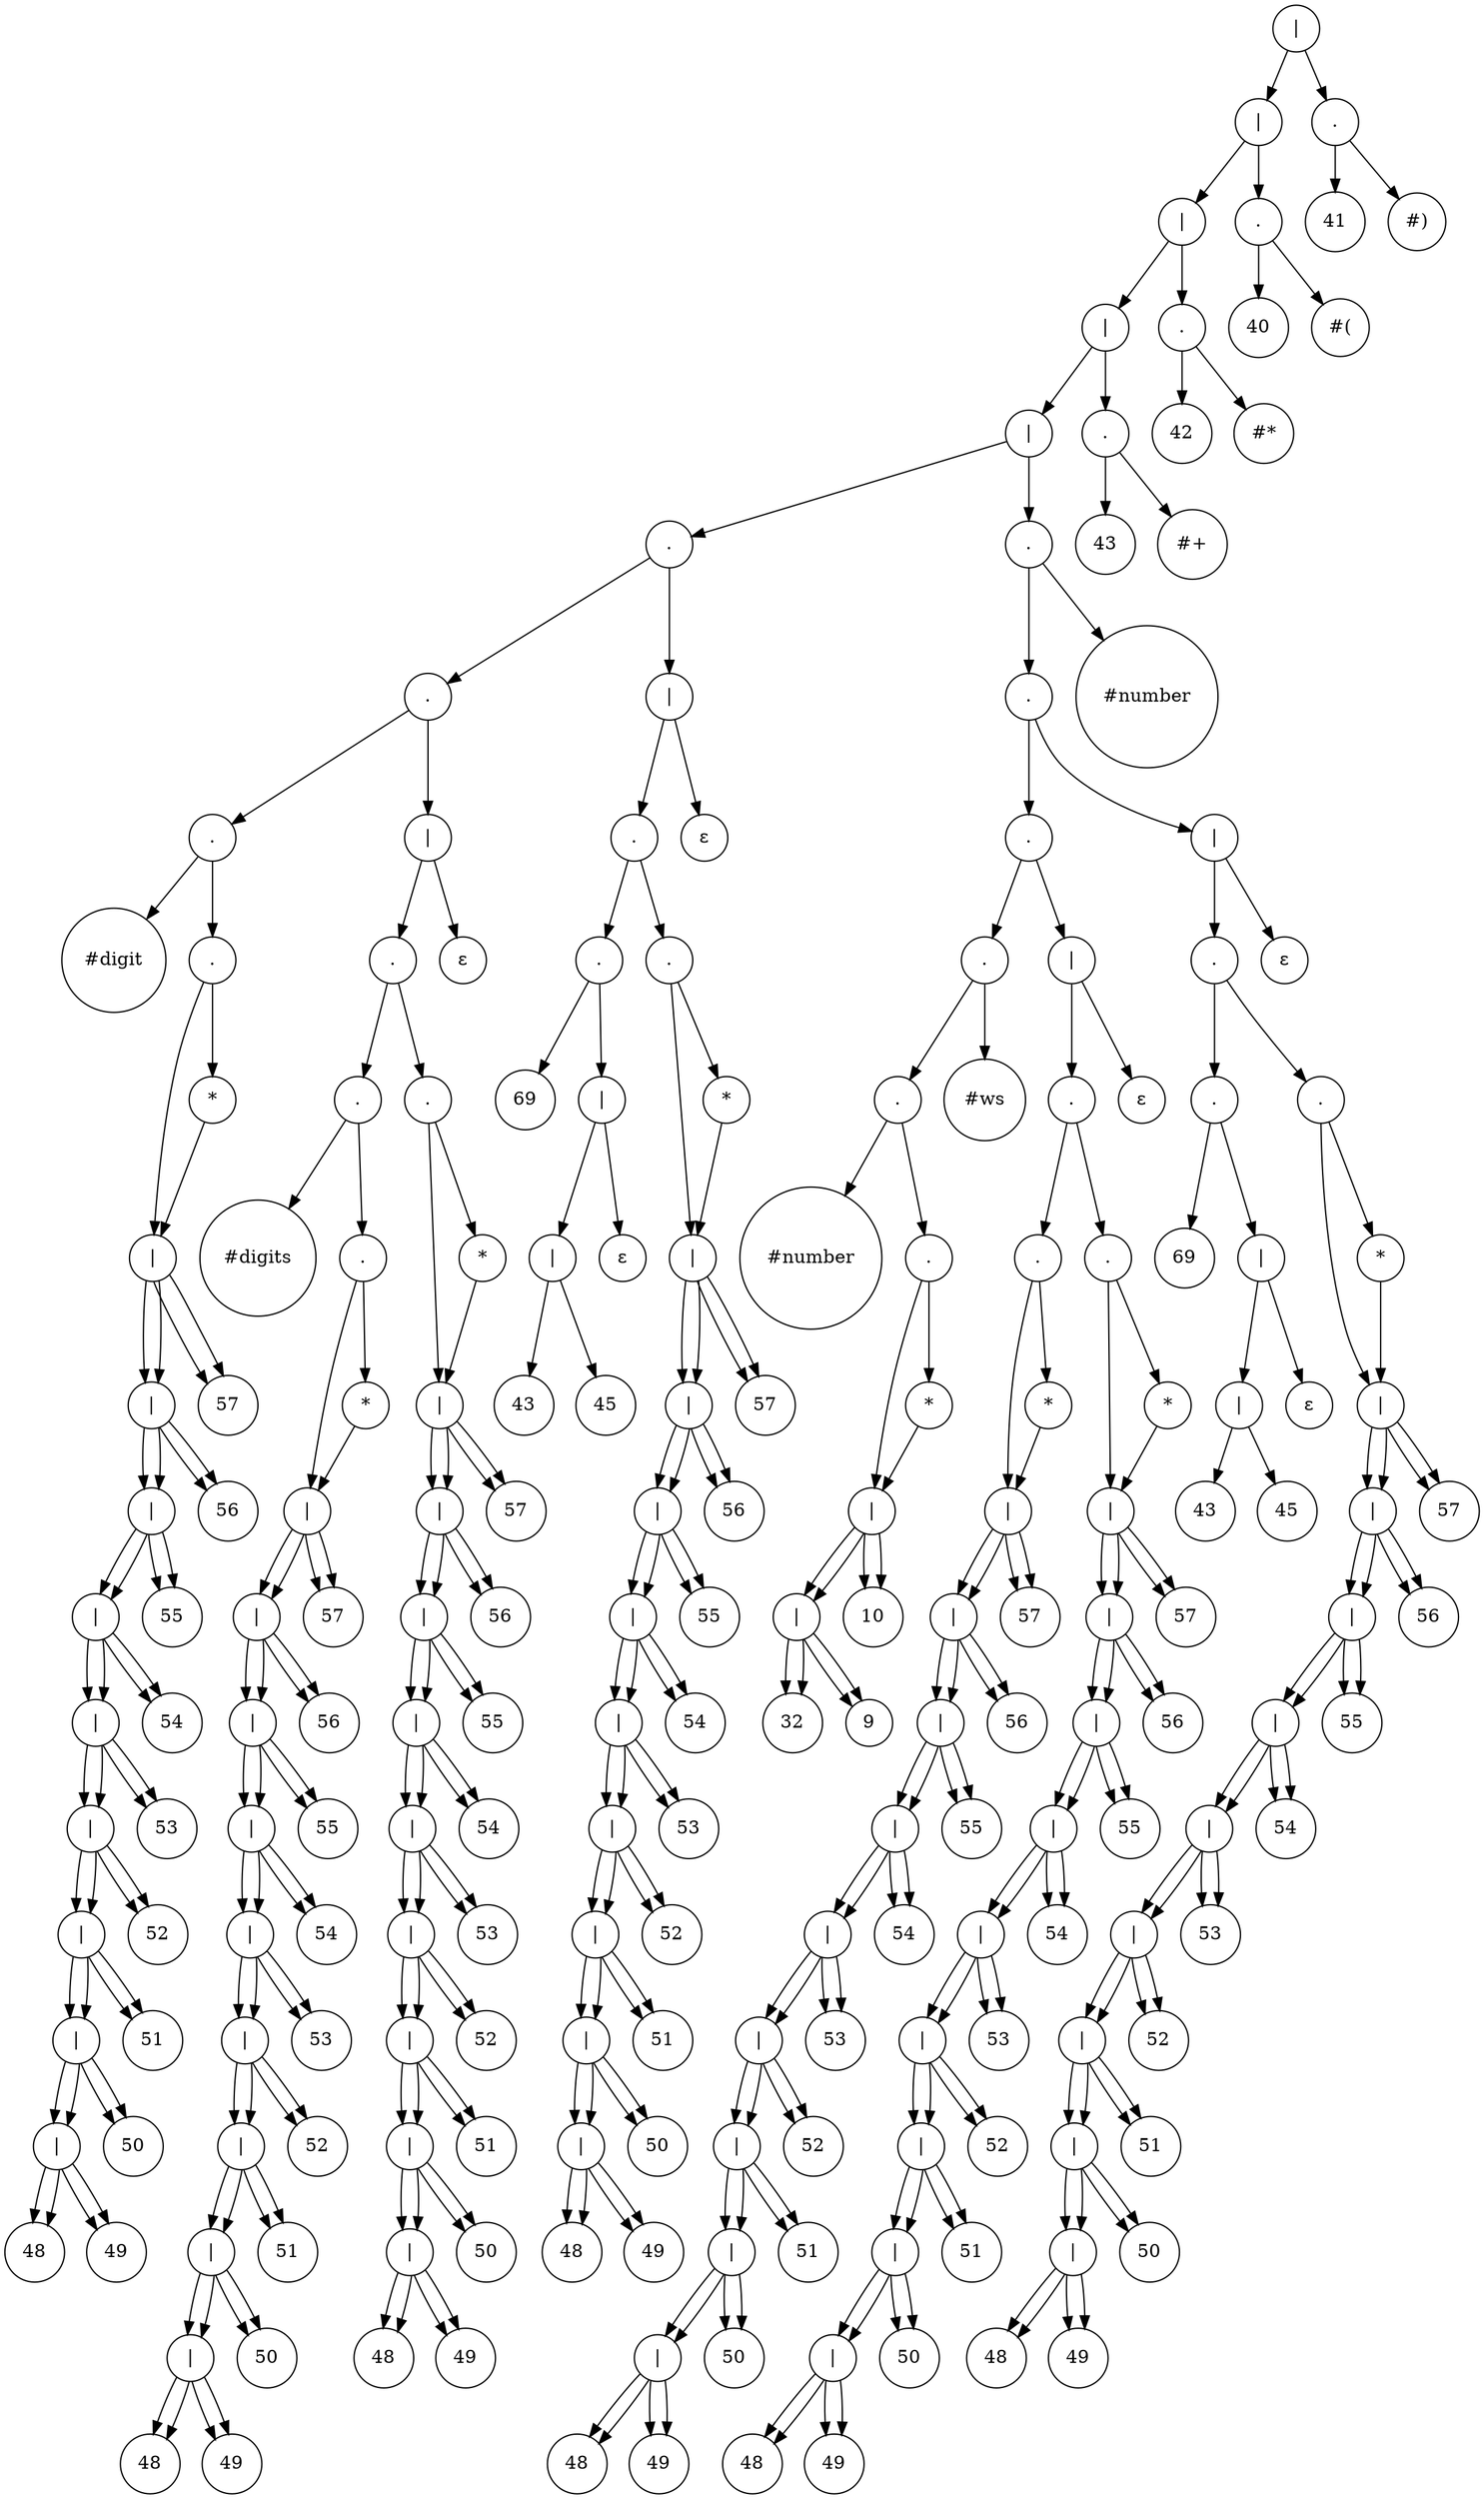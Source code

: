 // resultado
digraph "results/tree" {
	graph [rankdir=TB]
	2117563090880 [label="|" shape=circle]
	2117563090688 [label="|" shape=circle]
	2117563090496 [label="|" shape=circle]
	2117563090304 [label="|" shape=circle]
	2117563090112 [label="|" shape=circle]
	2117562921792 [label="." shape=circle]
	2117562920256 [label="." shape=circle]
	2117562917952 [label="." shape=circle]
	2117562916896 [label="#digit" shape=circle]
	2117562917952 -> 2117562916896
	2117562917856 [label="." shape=circle]
	2117562917808 [label="|" shape=circle]
	2117562917712 [label="|" shape=circle]
	2117562917616 [label="|" shape=circle]
	2117562917520 [label="|" shape=circle]
	2117562917424 [label="|" shape=circle]
	2117562917328 [label="|" shape=circle]
	2117562917232 [label="|" shape=circle]
	2117562917136 [label="|" shape=circle]
	2117562917040 [label="|" shape=circle]
	2117562916944 [label=48 shape=circle]
	2117562917040 -> 2117562916944
	2117562916992 [label=49 shape=circle]
	2117562917040 -> 2117562916992
	2117562917136 -> 2117562917040
	2117562917088 [label=50 shape=circle]
	2117562917136 -> 2117562917088
	2117562917232 -> 2117562917136
	2117562917184 [label=51 shape=circle]
	2117562917232 -> 2117562917184
	2117562917328 -> 2117562917232
	2117562917280 [label=52 shape=circle]
	2117562917328 -> 2117562917280
	2117562917424 -> 2117562917328
	2117562917376 [label=53 shape=circle]
	2117562917424 -> 2117562917376
	2117562917520 -> 2117562917424
	2117562917472 [label=54 shape=circle]
	2117562917520 -> 2117562917472
	2117562917616 -> 2117562917520
	2117562917568 [label=55 shape=circle]
	2117562917616 -> 2117562917568
	2117562917712 -> 2117562917616
	2117562917664 [label=56 shape=circle]
	2117562917712 -> 2117562917664
	2117562917808 -> 2117562917712
	2117562917760 [label=57 shape=circle]
	2117562917808 -> 2117562917760
	2117562917856 -> 2117562917808
	2117562917904 [label="*" shape=circle]
	2117562917808 [label="|" shape=circle]
	2117562917712 [label="|" shape=circle]
	2117562917616 [label="|" shape=circle]
	2117562917520 [label="|" shape=circle]
	2117562917424 [label="|" shape=circle]
	2117562917328 [label="|" shape=circle]
	2117562917232 [label="|" shape=circle]
	2117562917136 [label="|" shape=circle]
	2117562917040 [label="|" shape=circle]
	2117562916944 [label=48 shape=circle]
	2117562917040 -> 2117562916944
	2117562916992 [label=49 shape=circle]
	2117562917040 -> 2117562916992
	2117562917136 -> 2117562917040
	2117562917088 [label=50 shape=circle]
	2117562917136 -> 2117562917088
	2117562917232 -> 2117562917136
	2117562917184 [label=51 shape=circle]
	2117562917232 -> 2117562917184
	2117562917328 -> 2117562917232
	2117562917280 [label=52 shape=circle]
	2117562917328 -> 2117562917280
	2117562917424 -> 2117562917328
	2117562917376 [label=53 shape=circle]
	2117562917424 -> 2117562917376
	2117562917520 -> 2117562917424
	2117562917472 [label=54 shape=circle]
	2117562917520 -> 2117562917472
	2117562917616 -> 2117562917520
	2117562917568 [label=55 shape=circle]
	2117562917616 -> 2117562917568
	2117562917712 -> 2117562917616
	2117562917664 [label=56 shape=circle]
	2117562917712 -> 2117562917664
	2117562917808 -> 2117562917712
	2117562917760 [label=57 shape=circle]
	2117562917808 -> 2117562917760
	2117562917904 -> 2117562917808
	2117562917856 -> 2117562917904
	2117562917952 -> 2117562917856
	2117562920256 -> 2117562917952
	2117562920160 [label="|" shape=circle]
	2117562920112 [label="." shape=circle]
	2117562919056 [label="." shape=circle]
	2117562918000 [label="#digits" shape=circle]
	2117562919056 -> 2117562918000
	2117562918960 [label="." shape=circle]
	2117562918912 [label="|" shape=circle]
	2117562918816 [label="|" shape=circle]
	2117562918720 [label="|" shape=circle]
	2117562918624 [label="|" shape=circle]
	2117562918528 [label="|" shape=circle]
	2117562918432 [label="|" shape=circle]
	2117562918336 [label="|" shape=circle]
	2117562918240 [label="|" shape=circle]
	2117562918144 [label="|" shape=circle]
	2117562918048 [label=48 shape=circle]
	2117562918144 -> 2117562918048
	2117562918096 [label=49 shape=circle]
	2117562918144 -> 2117562918096
	2117562918240 -> 2117562918144
	2117562918192 [label=50 shape=circle]
	2117562918240 -> 2117562918192
	2117562918336 -> 2117562918240
	2117562918288 [label=51 shape=circle]
	2117562918336 -> 2117562918288
	2117562918432 -> 2117562918336
	2117562918384 [label=52 shape=circle]
	2117562918432 -> 2117562918384
	2117562918528 -> 2117562918432
	2117562918480 [label=53 shape=circle]
	2117562918528 -> 2117562918480
	2117562918624 -> 2117562918528
	2117562918576 [label=54 shape=circle]
	2117562918624 -> 2117562918576
	2117562918720 -> 2117562918624
	2117562918672 [label=55 shape=circle]
	2117562918720 -> 2117562918672
	2117562918816 -> 2117562918720
	2117562918768 [label=56 shape=circle]
	2117562918816 -> 2117562918768
	2117562918912 -> 2117562918816
	2117562918864 [label=57 shape=circle]
	2117562918912 -> 2117562918864
	2117562918960 -> 2117562918912
	2117562919008 [label="*" shape=circle]
	2117562918912 [label="|" shape=circle]
	2117562918816 [label="|" shape=circle]
	2117562918720 [label="|" shape=circle]
	2117562918624 [label="|" shape=circle]
	2117562918528 [label="|" shape=circle]
	2117562918432 [label="|" shape=circle]
	2117562918336 [label="|" shape=circle]
	2117562918240 [label="|" shape=circle]
	2117562918144 [label="|" shape=circle]
	2117562918048 [label=48 shape=circle]
	2117562918144 -> 2117562918048
	2117562918096 [label=49 shape=circle]
	2117562918144 -> 2117562918096
	2117562918240 -> 2117562918144
	2117562918192 [label=50 shape=circle]
	2117562918240 -> 2117562918192
	2117562918336 -> 2117562918240
	2117562918288 [label=51 shape=circle]
	2117562918336 -> 2117562918288
	2117562918432 -> 2117562918336
	2117562918384 [label=52 shape=circle]
	2117562918432 -> 2117562918384
	2117562918528 -> 2117562918432
	2117562918480 [label=53 shape=circle]
	2117562918528 -> 2117562918480
	2117562918624 -> 2117562918528
	2117562918576 [label=54 shape=circle]
	2117562918624 -> 2117562918576
	2117562918720 -> 2117562918624
	2117562918672 [label=55 shape=circle]
	2117562918720 -> 2117562918672
	2117562918816 -> 2117562918720
	2117562918768 [label=56 shape=circle]
	2117562918816 -> 2117562918768
	2117562918912 -> 2117562918816
	2117562918864 [label=57 shape=circle]
	2117562918912 -> 2117562918864
	2117562919008 -> 2117562918912
	2117562918960 -> 2117562919008
	2117562919056 -> 2117562918960
	2117562920112 -> 2117562919056
	2117562920016 [label="." shape=circle]
	2117562919968 [label="|" shape=circle]
	2117562919872 [label="|" shape=circle]
	2117562919776 [label="|" shape=circle]
	2117562919680 [label="|" shape=circle]
	2117562919584 [label="|" shape=circle]
	2117562919488 [label="|" shape=circle]
	2117562919392 [label="|" shape=circle]
	2117562919296 [label="|" shape=circle]
	2117562919200 [label="|" shape=circle]
	2117562919104 [label=48 shape=circle]
	2117562919200 -> 2117562919104
	2117562919152 [label=49 shape=circle]
	2117562919200 -> 2117562919152
	2117562919296 -> 2117562919200
	2117562919248 [label=50 shape=circle]
	2117562919296 -> 2117562919248
	2117562919392 -> 2117562919296
	2117562919344 [label=51 shape=circle]
	2117562919392 -> 2117562919344
	2117562919488 -> 2117562919392
	2117562919440 [label=52 shape=circle]
	2117562919488 -> 2117562919440
	2117562919584 -> 2117562919488
	2117562919536 [label=53 shape=circle]
	2117562919584 -> 2117562919536
	2117562919680 -> 2117562919584
	2117562919632 [label=54 shape=circle]
	2117562919680 -> 2117562919632
	2117562919776 -> 2117562919680
	2117562919728 [label=55 shape=circle]
	2117562919776 -> 2117562919728
	2117562919872 -> 2117562919776
	2117562919824 [label=56 shape=circle]
	2117562919872 -> 2117562919824
	2117562919968 -> 2117562919872
	2117562919920 [label=57 shape=circle]
	2117562919968 -> 2117562919920
	2117562920016 -> 2117562919968
	2117562920064 [label="*" shape=circle]
	2117562919968 [label="|" shape=circle]
	2117562919872 [label="|" shape=circle]
	2117562919776 [label="|" shape=circle]
	2117562919680 [label="|" shape=circle]
	2117562919584 [label="|" shape=circle]
	2117562919488 [label="|" shape=circle]
	2117562919392 [label="|" shape=circle]
	2117562919296 [label="|" shape=circle]
	2117562919200 [label="|" shape=circle]
	2117562919104 [label=48 shape=circle]
	2117562919200 -> 2117562919104
	2117562919152 [label=49 shape=circle]
	2117562919200 -> 2117562919152
	2117562919296 -> 2117562919200
	2117562919248 [label=50 shape=circle]
	2117562919296 -> 2117562919248
	2117562919392 -> 2117562919296
	2117562919344 [label=51 shape=circle]
	2117562919392 -> 2117562919344
	2117562919488 -> 2117562919392
	2117562919440 [label=52 shape=circle]
	2117562919488 -> 2117562919440
	2117562919584 -> 2117562919488
	2117562919536 [label=53 shape=circle]
	2117562919584 -> 2117562919536
	2117562919680 -> 2117562919584
	2117562919632 [label=54 shape=circle]
	2117562919680 -> 2117562919632
	2117562919776 -> 2117562919680
	2117562919728 [label=55 shape=circle]
	2117562919776 -> 2117562919728
	2117562919872 -> 2117562919776
	2117562919824 [label=56 shape=circle]
	2117562919872 -> 2117562919824
	2117562919968 -> 2117562919872
	2117562919920 [label=57 shape=circle]
	2117562919968 -> 2117562919920
	2117562920064 -> 2117562919968
	2117562920016 -> 2117562920064
	2117562920112 -> 2117562920016
	2117562920160 -> 2117562920112
	2117562920208 [label="ε" shape=circle]
	2117562920160 -> 2117562920208
	2117562920256 -> 2117562920160
	2117562921792 -> 2117562920256
	2117562921696 [label="|" shape=circle]
	2117562921648 [label="." shape=circle]
	2117562920592 [label="." shape=circle]
	2117562920304 [label=69 shape=circle]
	2117562920592 -> 2117562920304
	2117562920496 [label="|" shape=circle]
	2117562920448 [label="|" shape=circle]
	2117562920352 [label=43 shape=circle]
	2117562920448 -> 2117562920352
	2117562920400 [label=45 shape=circle]
	2117562920448 -> 2117562920400
	2117562920496 -> 2117562920448
	2117562920544 [label="ε" shape=circle]
	2117562920496 -> 2117562920544
	2117562920592 -> 2117562920496
	2117562921648 -> 2117562920592
	2117562921552 [label="." shape=circle]
	2117562921504 [label="|" shape=circle]
	2117562921408 [label="|" shape=circle]
	2117562921312 [label="|" shape=circle]
	2117562921216 [label="|" shape=circle]
	2117562921120 [label="|" shape=circle]
	2117562921024 [label="|" shape=circle]
	2117562920928 [label="|" shape=circle]
	2117562920832 [label="|" shape=circle]
	2117562920736 [label="|" shape=circle]
	2117562920640 [label=48 shape=circle]
	2117562920736 -> 2117562920640
	2117562920688 [label=49 shape=circle]
	2117562920736 -> 2117562920688
	2117562920832 -> 2117562920736
	2117562920784 [label=50 shape=circle]
	2117562920832 -> 2117562920784
	2117562920928 -> 2117562920832
	2117562920880 [label=51 shape=circle]
	2117562920928 -> 2117562920880
	2117562921024 -> 2117562920928
	2117562920976 [label=52 shape=circle]
	2117562921024 -> 2117562920976
	2117562921120 -> 2117562921024
	2117562921072 [label=53 shape=circle]
	2117562921120 -> 2117562921072
	2117562921216 -> 2117562921120
	2117562921168 [label=54 shape=circle]
	2117562921216 -> 2117562921168
	2117562921312 -> 2117562921216
	2117562921264 [label=55 shape=circle]
	2117562921312 -> 2117562921264
	2117562921408 -> 2117562921312
	2117562921360 [label=56 shape=circle]
	2117562921408 -> 2117562921360
	2117562921504 -> 2117562921408
	2117562921456 [label=57 shape=circle]
	2117562921504 -> 2117562921456
	2117562921552 -> 2117562921504
	2117562921600 [label="*" shape=circle]
	2117562921504 [label="|" shape=circle]
	2117562921408 [label="|" shape=circle]
	2117562921312 [label="|" shape=circle]
	2117562921216 [label="|" shape=circle]
	2117562921120 [label="|" shape=circle]
	2117562921024 [label="|" shape=circle]
	2117562920928 [label="|" shape=circle]
	2117562920832 [label="|" shape=circle]
	2117562920736 [label="|" shape=circle]
	2117562920640 [label=48 shape=circle]
	2117562920736 -> 2117562920640
	2117562920688 [label=49 shape=circle]
	2117562920736 -> 2117562920688
	2117562920832 -> 2117562920736
	2117562920784 [label=50 shape=circle]
	2117562920832 -> 2117562920784
	2117562920928 -> 2117562920832
	2117562920880 [label=51 shape=circle]
	2117562920928 -> 2117562920880
	2117562921024 -> 2117562920928
	2117562920976 [label=52 shape=circle]
	2117562921024 -> 2117562920976
	2117562921120 -> 2117562921024
	2117562921072 [label=53 shape=circle]
	2117562921120 -> 2117562921072
	2117562921216 -> 2117562921120
	2117562921168 [label=54 shape=circle]
	2117562921216 -> 2117562921168
	2117562921312 -> 2117562921216
	2117562921264 [label=55 shape=circle]
	2117562921312 -> 2117562921264
	2117562921408 -> 2117562921312
	2117562921360 [label=56 shape=circle]
	2117562921408 -> 2117562921360
	2117562921504 -> 2117562921408
	2117562921456 [label=57 shape=circle]
	2117562921504 -> 2117562921456
	2117562921600 -> 2117562921504
	2117562921552 -> 2117562921600
	2117562921648 -> 2117562921552
	2117562921696 -> 2117562921648
	2117562921744 [label="ε" shape=circle]
	2117562921696 -> 2117562921744
	2117562921792 -> 2117562921696
	2117563090112 -> 2117562921792
	2117563090064 [label="." shape=circle]
	2117563089968 [label="." shape=circle]
	2117562924528 [label="." shape=circle]
	2117562922320 [label="." shape=circle]
	2117562922224 [label="." shape=circle]
	2117562921840 [label="#number" shape=circle]
	2117562922224 -> 2117562921840
	2117562922128 [label="." shape=circle]
	2117562922080 [label="|" shape=circle]
	2117562921984 [label="|" shape=circle]
	2117562921888 [label=32 shape=circle]
	2117562921984 -> 2117562921888
	2117562921936 [label=9 shape=circle]
	2117562921984 -> 2117562921936
	2117562922080 -> 2117562921984
	2117562922032 [label=10 shape=circle]
	2117562922080 -> 2117562922032
	2117562922128 -> 2117562922080
	2117562922176 [label="*" shape=circle]
	2117562922080 [label="|" shape=circle]
	2117562921984 [label="|" shape=circle]
	2117562921888 [label=32 shape=circle]
	2117562921984 -> 2117562921888
	2117562921936 [label=9 shape=circle]
	2117562921984 -> 2117562921936
	2117562922080 -> 2117562921984
	2117562922032 [label=10 shape=circle]
	2117562922080 -> 2117562922032
	2117562922176 -> 2117562922080
	2117562922128 -> 2117562922176
	2117562922224 -> 2117562922128
	2117562922320 -> 2117562922224
	2117562922272 [label="#ws" shape=circle]
	2117562922320 -> 2117562922272
	2117562924528 -> 2117562922320
	2117562924432 [label="|" shape=circle]
	2117562924384 [label="." shape=circle]
	2117562923280 [label="." shape=circle]
	2117562923232 [label="|" shape=circle]
	2117562923136 [label="|" shape=circle]
	2117562923040 [label="|" shape=circle]
	2117562922944 [label="|" shape=circle]
	2117562922848 [label="|" shape=circle]
	2117562922752 [label="|" shape=circle]
	2117562922656 [label="|" shape=circle]
	2117562922560 [label="|" shape=circle]
	2117562922464 [label="|" shape=circle]
	2117562922368 [label=48 shape=circle]
	2117562922464 -> 2117562922368
	2117562922416 [label=49 shape=circle]
	2117562922464 -> 2117562922416
	2117562922560 -> 2117562922464
	2117562922512 [label=50 shape=circle]
	2117562922560 -> 2117562922512
	2117562922656 -> 2117562922560
	2117562922608 [label=51 shape=circle]
	2117562922656 -> 2117562922608
	2117562922752 -> 2117562922656
	2117562922704 [label=52 shape=circle]
	2117562922752 -> 2117562922704
	2117562922848 -> 2117562922752
	2117562922800 [label=53 shape=circle]
	2117562922848 -> 2117562922800
	2117562922944 -> 2117562922848
	2117562922896 [label=54 shape=circle]
	2117562922944 -> 2117562922896
	2117562923040 -> 2117562922944
	2117562922992 [label=55 shape=circle]
	2117562923040 -> 2117562922992
	2117562923136 -> 2117562923040
	2117562923088 [label=56 shape=circle]
	2117562923136 -> 2117562923088
	2117562923232 -> 2117562923136
	2117562923184 [label=57 shape=circle]
	2117562923232 -> 2117562923184
	2117562923280 -> 2117562923232
	2117562923328 [label="*" shape=circle]
	2117562923232 [label="|" shape=circle]
	2117562923136 [label="|" shape=circle]
	2117562923040 [label="|" shape=circle]
	2117562922944 [label="|" shape=circle]
	2117562922848 [label="|" shape=circle]
	2117562922752 [label="|" shape=circle]
	2117562922656 [label="|" shape=circle]
	2117562922560 [label="|" shape=circle]
	2117562922464 [label="|" shape=circle]
	2117562922368 [label=48 shape=circle]
	2117562922464 -> 2117562922368
	2117562922416 [label=49 shape=circle]
	2117562922464 -> 2117562922416
	2117562922560 -> 2117562922464
	2117562922512 [label=50 shape=circle]
	2117562922560 -> 2117562922512
	2117562922656 -> 2117562922560
	2117562922608 [label=51 shape=circle]
	2117562922656 -> 2117562922608
	2117562922752 -> 2117562922656
	2117562922704 [label=52 shape=circle]
	2117562922752 -> 2117562922704
	2117562922848 -> 2117562922752
	2117562922800 [label=53 shape=circle]
	2117562922848 -> 2117562922800
	2117562922944 -> 2117562922848
	2117562922896 [label=54 shape=circle]
	2117562922944 -> 2117562922896
	2117562923040 -> 2117562922944
	2117562922992 [label=55 shape=circle]
	2117562923040 -> 2117562922992
	2117562923136 -> 2117562923040
	2117562923088 [label=56 shape=circle]
	2117562923136 -> 2117562923088
	2117562923232 -> 2117562923136
	2117562923184 [label=57 shape=circle]
	2117562923232 -> 2117562923184
	2117562923328 -> 2117562923232
	2117562923280 -> 2117562923328
	2117562924384 -> 2117562923280
	2117562924288 [label="." shape=circle]
	2117562924240 [label="|" shape=circle]
	2117562924144 [label="|" shape=circle]
	2117562924048 [label="|" shape=circle]
	2117562923952 [label="|" shape=circle]
	2117562923856 [label="|" shape=circle]
	2117562923760 [label="|" shape=circle]
	2117562923664 [label="|" shape=circle]
	2117562923568 [label="|" shape=circle]
	2117562923472 [label="|" shape=circle]
	2117562923376 [label=48 shape=circle]
	2117562923472 -> 2117562923376
	2117562923424 [label=49 shape=circle]
	2117562923472 -> 2117562923424
	2117562923568 -> 2117562923472
	2117562923520 [label=50 shape=circle]
	2117562923568 -> 2117562923520
	2117562923664 -> 2117562923568
	2117562923616 [label=51 shape=circle]
	2117562923664 -> 2117562923616
	2117562923760 -> 2117562923664
	2117562923712 [label=52 shape=circle]
	2117562923760 -> 2117562923712
	2117562923856 -> 2117562923760
	2117562923808 [label=53 shape=circle]
	2117562923856 -> 2117562923808
	2117562923952 -> 2117562923856
	2117562923904 [label=54 shape=circle]
	2117562923952 -> 2117562923904
	2117562924048 -> 2117562923952
	2117562924000 [label=55 shape=circle]
	2117562924048 -> 2117562924000
	2117562924144 -> 2117562924048
	2117562924096 [label=56 shape=circle]
	2117562924144 -> 2117562924096
	2117562924240 -> 2117562924144
	2117562924192 [label=57 shape=circle]
	2117562924240 -> 2117562924192
	2117562924288 -> 2117562924240
	2117562924336 [label="*" shape=circle]
	2117562924240 [label="|" shape=circle]
	2117562924144 [label="|" shape=circle]
	2117562924048 [label="|" shape=circle]
	2117562923952 [label="|" shape=circle]
	2117562923856 [label="|" shape=circle]
	2117562923760 [label="|" shape=circle]
	2117562923664 [label="|" shape=circle]
	2117562923568 [label="|" shape=circle]
	2117562923472 [label="|" shape=circle]
	2117562923376 [label=48 shape=circle]
	2117562923472 -> 2117562923376
	2117562923424 [label=49 shape=circle]
	2117562923472 -> 2117562923424
	2117562923568 -> 2117562923472
	2117562923520 [label=50 shape=circle]
	2117562923568 -> 2117562923520
	2117562923664 -> 2117562923568
	2117562923616 [label=51 shape=circle]
	2117562923664 -> 2117562923616
	2117562923760 -> 2117562923664
	2117562923712 [label=52 shape=circle]
	2117562923760 -> 2117562923712
	2117562923856 -> 2117562923760
	2117562923808 [label=53 shape=circle]
	2117562923856 -> 2117562923808
	2117562923952 -> 2117562923856
	2117562923904 [label=54 shape=circle]
	2117562923952 -> 2117562923904
	2117562924048 -> 2117562923952
	2117562924000 [label=55 shape=circle]
	2117562924048 -> 2117562924000
	2117562924144 -> 2117562924048
	2117562924096 [label=56 shape=circle]
	2117562924144 -> 2117562924096
	2117562924240 -> 2117562924144
	2117562924192 [label=57 shape=circle]
	2117562924240 -> 2117562924192
	2117562924336 -> 2117562924240
	2117562924288 -> 2117562924336
	2117562924384 -> 2117562924288
	2117562924432 -> 2117562924384
	2117562924480 [label="ε" shape=circle]
	2117562924432 -> 2117562924480
	2117562924528 -> 2117562924432
	2117563089968 -> 2117562924528
	2117563089872 [label="|" shape=circle]
	2117563089824 [label="." shape=circle]
	2117562924864 [label="." shape=circle]
	2117562924576 [label=69 shape=circle]
	2117562924864 -> 2117562924576
	2117562924768 [label="|" shape=circle]
	2117562924720 [label="|" shape=circle]
	2117562924624 [label=43 shape=circle]
	2117562924720 -> 2117562924624
	2117562924672 [label=45 shape=circle]
	2117562924720 -> 2117562924672
	2117562924768 -> 2117562924720
	2117562924816 [label="ε" shape=circle]
	2117562924768 -> 2117562924816
	2117562924864 -> 2117562924768
	2117563089824 -> 2117562924864
	2117563089728 [label="." shape=circle]
	2117563089680 [label="|" shape=circle]
	2117563089584 [label="|" shape=circle]
	2117563089488 [label="|" shape=circle]
	2117563089392 [label="|" shape=circle]
	2117563089296 [label="|" shape=circle]
	2117563089200 [label="|" shape=circle]
	2117563089104 [label="|" shape=circle]
	2117563089008 [label="|" shape=circle]
	2117562925008 [label="|" shape=circle]
	2117562924912 [label=48 shape=circle]
	2117562925008 -> 2117562924912
	2117562924960 [label=49 shape=circle]
	2117562925008 -> 2117562924960
	2117563089008 -> 2117562925008
	2117563088960 [label=50 shape=circle]
	2117563089008 -> 2117563088960
	2117563089104 -> 2117563089008
	2117563089056 [label=51 shape=circle]
	2117563089104 -> 2117563089056
	2117563089200 -> 2117563089104
	2117563089152 [label=52 shape=circle]
	2117563089200 -> 2117563089152
	2117563089296 -> 2117563089200
	2117563089248 [label=53 shape=circle]
	2117563089296 -> 2117563089248
	2117563089392 -> 2117563089296
	2117563089344 [label=54 shape=circle]
	2117563089392 -> 2117563089344
	2117563089488 -> 2117563089392
	2117563089440 [label=55 shape=circle]
	2117563089488 -> 2117563089440
	2117563089584 -> 2117563089488
	2117563089536 [label=56 shape=circle]
	2117563089584 -> 2117563089536
	2117563089680 -> 2117563089584
	2117563089632 [label=57 shape=circle]
	2117563089680 -> 2117563089632
	2117563089728 -> 2117563089680
	2117563089776 [label="*" shape=circle]
	2117563089680 [label="|" shape=circle]
	2117563089584 [label="|" shape=circle]
	2117563089488 [label="|" shape=circle]
	2117563089392 [label="|" shape=circle]
	2117563089296 [label="|" shape=circle]
	2117563089200 [label="|" shape=circle]
	2117563089104 [label="|" shape=circle]
	2117563089008 [label="|" shape=circle]
	2117562925008 [label="|" shape=circle]
	2117562924912 [label=48 shape=circle]
	2117562925008 -> 2117562924912
	2117562924960 [label=49 shape=circle]
	2117562925008 -> 2117562924960
	2117563089008 -> 2117562925008
	2117563088960 [label=50 shape=circle]
	2117563089008 -> 2117563088960
	2117563089104 -> 2117563089008
	2117563089056 [label=51 shape=circle]
	2117563089104 -> 2117563089056
	2117563089200 -> 2117563089104
	2117563089152 [label=52 shape=circle]
	2117563089200 -> 2117563089152
	2117563089296 -> 2117563089200
	2117563089248 [label=53 shape=circle]
	2117563089296 -> 2117563089248
	2117563089392 -> 2117563089296
	2117563089344 [label=54 shape=circle]
	2117563089392 -> 2117563089344
	2117563089488 -> 2117563089392
	2117563089440 [label=55 shape=circle]
	2117563089488 -> 2117563089440
	2117563089584 -> 2117563089488
	2117563089536 [label=56 shape=circle]
	2117563089584 -> 2117563089536
	2117563089680 -> 2117563089584
	2117563089632 [label=57 shape=circle]
	2117563089680 -> 2117563089632
	2117563089776 -> 2117563089680
	2117563089728 -> 2117563089776
	2117563089824 -> 2117563089728
	2117563089872 -> 2117563089824
	2117563089920 [label="ε" shape=circle]
	2117563089872 -> 2117563089920
	2117563089968 -> 2117563089872
	2117563090064 -> 2117563089968
	2117563090016 [label="#number" shape=circle]
	2117563090064 -> 2117563090016
	2117563090112 -> 2117563090064
	2117563090304 -> 2117563090112
	2117563090256 [label="." shape=circle]
	2117563090160 [label=43 shape=circle]
	2117563090256 -> 2117563090160
	2117563090208 [label="#+" shape=circle]
	2117563090256 -> 2117563090208
	2117563090304 -> 2117563090256
	2117563090496 -> 2117563090304
	2117563090448 [label="." shape=circle]
	2117563090352 [label=42 shape=circle]
	2117563090448 -> 2117563090352
	2117563090400 [label="#*" shape=circle]
	2117563090448 -> 2117563090400
	2117563090496 -> 2117563090448
	2117563090688 -> 2117563090496
	2117563090640 [label="." shape=circle]
	2117563090544 [label=40 shape=circle]
	2117563090640 -> 2117563090544
	2117563090592 [label="#(" shape=circle]
	2117563090640 -> 2117563090592
	2117563090688 -> 2117563090640
	2117563090880 -> 2117563090688
	2117563090832 [label="." shape=circle]
	2117563090736 [label=41 shape=circle]
	2117563090832 -> 2117563090736
	2117563090784 [label="#)" shape=circle]
	2117563090832 -> 2117563090784
	2117563090880 -> 2117563090832
}
